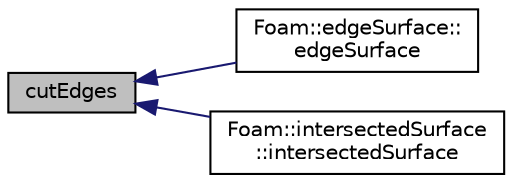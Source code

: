 digraph "cutEdges"
{
  bgcolor="transparent";
  edge [fontname="Helvetica",fontsize="10",labelfontname="Helvetica",labelfontsize="10"];
  node [fontname="Helvetica",fontsize="10",shape=record];
  rankdir="LR";
  Node1 [label="cutEdges",height=0.2,width=0.4,color="black", fillcolor="grey75", style="filled", fontcolor="black"];
  Node1 -> Node2 [dir="back",color="midnightblue",fontsize="10",style="solid",fontname="Helvetica"];
  Node2 [label="Foam::edgeSurface::\ledgeSurface",height=0.2,width=0.4,color="black",URL="$a00632.html#abe6268d682c2dab294acf2175f47ca38",tooltip="Construct from surface and intersection description. "];
  Node1 -> Node3 [dir="back",color="midnightblue",fontsize="10",style="solid",fontname="Helvetica"];
  Node3 [label="Foam::intersectedSurface\l::intersectedSurface",height=0.2,width=0.4,color="black",URL="$a01189.html#a6e95ab0cf81f4521899580c0caaaf6e7",tooltip="Construct from surface and intersection. isFirstSurface is needed. "];
}
